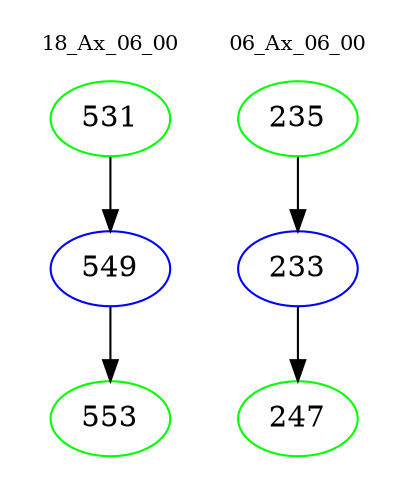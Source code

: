 digraph{
subgraph cluster_0 {
color = white
label = "18_Ax_06_00";
fontsize=10;
T0_531 [label="531", color="green"]
T0_531 -> T0_549 [color="black"]
T0_549 [label="549", color="blue"]
T0_549 -> T0_553 [color="black"]
T0_553 [label="553", color="green"]
}
subgraph cluster_1 {
color = white
label = "06_Ax_06_00";
fontsize=10;
T1_235 [label="235", color="green"]
T1_235 -> T1_233 [color="black"]
T1_233 [label="233", color="blue"]
T1_233 -> T1_247 [color="black"]
T1_247 [label="247", color="green"]
}
}
